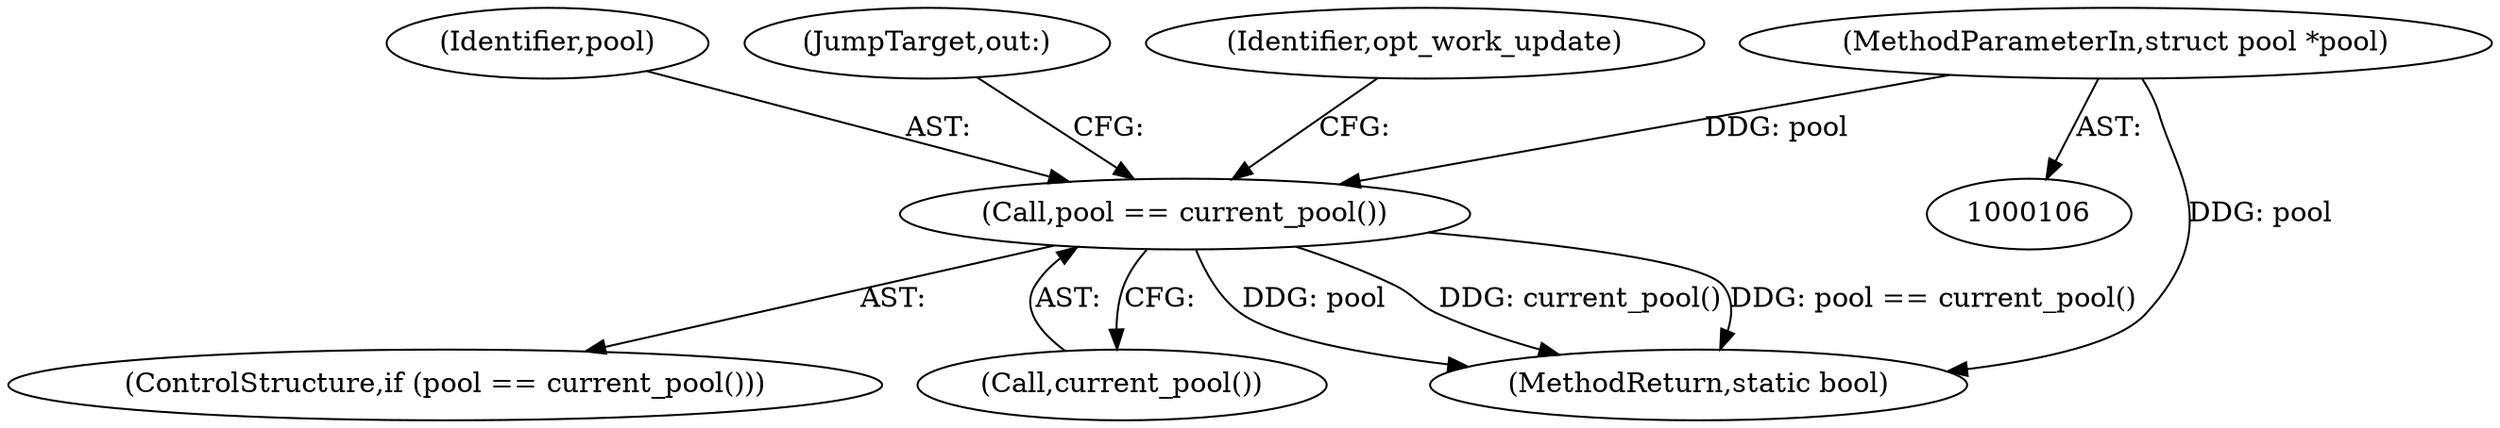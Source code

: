 digraph "0_cgminer_e1c5050734123973b99d181c45e74b2cbb00272e_1@pointer" {
"1000676" [label="(Call,pool == current_pool())"];
"1000107" [label="(MethodParameterIn,struct pool *pool)"];
"1000677" [label="(Identifier,pool)"];
"1000682" [label="(JumpTarget,out:)"];
"1000678" [label="(Call,current_pool())"];
"1000107" [label="(MethodParameterIn,struct pool *pool)"];
"1000675" [label="(ControlStructure,if (pool == current_pool()))"];
"1000676" [label="(Call,pool == current_pool())"];
"1000680" [label="(Identifier,opt_work_update)"];
"1000685" [label="(MethodReturn,static bool)"];
"1000676" -> "1000675"  [label="AST: "];
"1000676" -> "1000678"  [label="CFG: "];
"1000677" -> "1000676"  [label="AST: "];
"1000678" -> "1000676"  [label="AST: "];
"1000680" -> "1000676"  [label="CFG: "];
"1000682" -> "1000676"  [label="CFG: "];
"1000676" -> "1000685"  [label="DDG: current_pool()"];
"1000676" -> "1000685"  [label="DDG: pool == current_pool()"];
"1000676" -> "1000685"  [label="DDG: pool"];
"1000107" -> "1000676"  [label="DDG: pool"];
"1000107" -> "1000106"  [label="AST: "];
"1000107" -> "1000685"  [label="DDG: pool"];
}
